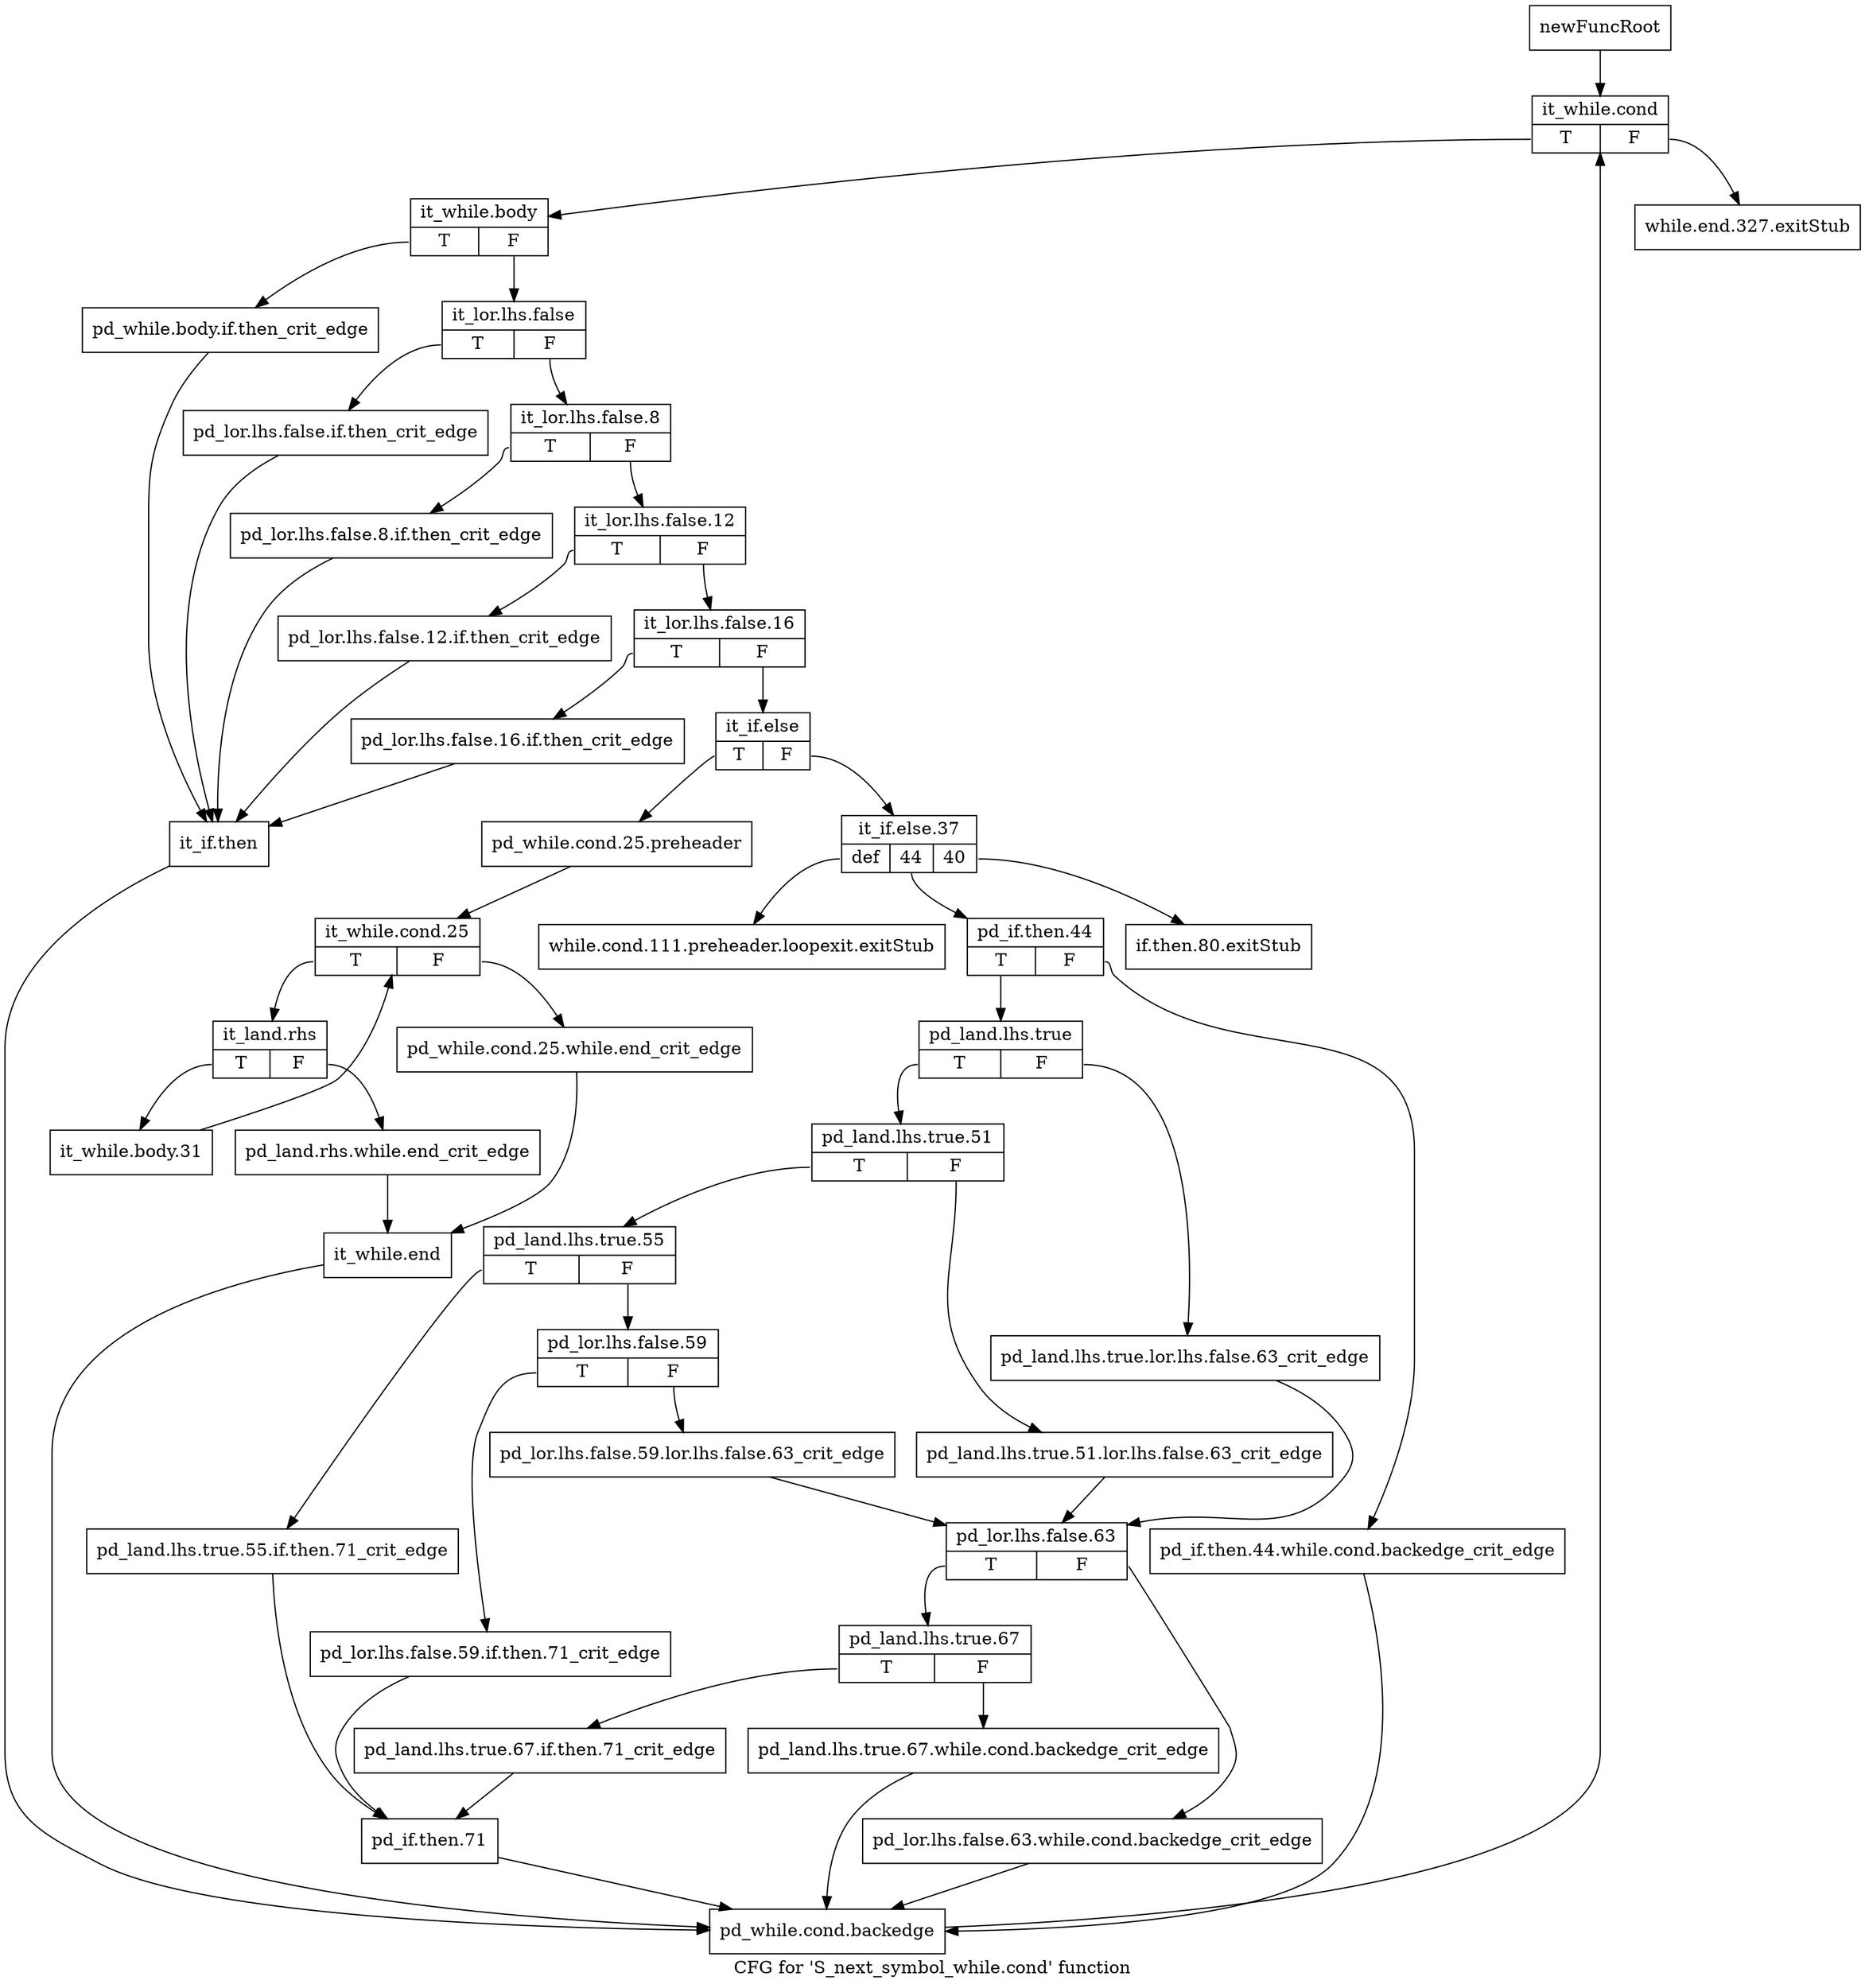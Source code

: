 digraph "CFG for 'S_next_symbol_while.cond' function" {
	label="CFG for 'S_next_symbol_while.cond' function";

	Node0x50941c0 [shape=record,label="{newFuncRoot}"];
	Node0x50941c0 -> Node0x5094300;
	Node0x5094210 [shape=record,label="{while.end.327.exitStub}"];
	Node0x5094260 [shape=record,label="{while.cond.111.preheader.loopexit.exitStub}"];
	Node0x50942b0 [shape=record,label="{if.then.80.exitStub}"];
	Node0x5094300 [shape=record,label="{it_while.cond|{<s0>T|<s1>F}}"];
	Node0x5094300:s0 -> Node0x5094350;
	Node0x5094300:s1 -> Node0x5094210;
	Node0x5094350 [shape=record,label="{it_while.body|{<s0>T|<s1>F}}"];
	Node0x5094350:s0 -> Node0x5094e40;
	Node0x5094350:s1 -> Node0x50943a0;
	Node0x50943a0 [shape=record,label="{it_lor.lhs.false|{<s0>T|<s1>F}}"];
	Node0x50943a0:s0 -> Node0x5094df0;
	Node0x50943a0:s1 -> Node0x50943f0;
	Node0x50943f0 [shape=record,label="{it_lor.lhs.false.8|{<s0>T|<s1>F}}"];
	Node0x50943f0:s0 -> Node0x5094da0;
	Node0x50943f0:s1 -> Node0x5094440;
	Node0x5094440 [shape=record,label="{it_lor.lhs.false.12|{<s0>T|<s1>F}}"];
	Node0x5094440:s0 -> Node0x5094d50;
	Node0x5094440:s1 -> Node0x5094490;
	Node0x5094490 [shape=record,label="{it_lor.lhs.false.16|{<s0>T|<s1>F}}"];
	Node0x5094490:s0 -> Node0x5094d00;
	Node0x5094490:s1 -> Node0x50944e0;
	Node0x50944e0 [shape=record,label="{it_if.else|{<s0>T|<s1>F}}"];
	Node0x50944e0:s0 -> Node0x5094ad0;
	Node0x50944e0:s1 -> Node0x5094530;
	Node0x5094530 [shape=record,label="{it_if.else.37|{<s0>def|<s1>44|<s2>40}}"];
	Node0x5094530:s0 -> Node0x5094260;
	Node0x5094530:s1 -> Node0x5094580;
	Node0x5094530:s2 -> Node0x50942b0;
	Node0x5094580 [shape=record,label="{pd_if.then.44|{<s0>T|<s1>F}}"];
	Node0x5094580:s0 -> Node0x5094620;
	Node0x5094580:s1 -> Node0x50945d0;
	Node0x50945d0 [shape=record,label="{pd_if.then.44.while.cond.backedge_crit_edge}"];
	Node0x50945d0 -> Node0x5094ee0;
	Node0x5094620 [shape=record,label="{pd_land.lhs.true|{<s0>T|<s1>F}}"];
	Node0x5094620:s0 -> Node0x50946c0;
	Node0x5094620:s1 -> Node0x5094670;
	Node0x5094670 [shape=record,label="{pd_land.lhs.true.lor.lhs.false.63_crit_edge}"];
	Node0x5094670 -> Node0x5094850;
	Node0x50946c0 [shape=record,label="{pd_land.lhs.true.51|{<s0>T|<s1>F}}"];
	Node0x50946c0:s0 -> Node0x5094760;
	Node0x50946c0:s1 -> Node0x5094710;
	Node0x5094710 [shape=record,label="{pd_land.lhs.true.51.lor.lhs.false.63_crit_edge}"];
	Node0x5094710 -> Node0x5094850;
	Node0x5094760 [shape=record,label="{pd_land.lhs.true.55|{<s0>T|<s1>F}}"];
	Node0x5094760:s0 -> Node0x5094a30;
	Node0x5094760:s1 -> Node0x50947b0;
	Node0x50947b0 [shape=record,label="{pd_lor.lhs.false.59|{<s0>T|<s1>F}}"];
	Node0x50947b0:s0 -> Node0x50949e0;
	Node0x50947b0:s1 -> Node0x5094800;
	Node0x5094800 [shape=record,label="{pd_lor.lhs.false.59.lor.lhs.false.63_crit_edge}"];
	Node0x5094800 -> Node0x5094850;
	Node0x5094850 [shape=record,label="{pd_lor.lhs.false.63|{<s0>T|<s1>F}}"];
	Node0x5094850:s0 -> Node0x50948f0;
	Node0x5094850:s1 -> Node0x50948a0;
	Node0x50948a0 [shape=record,label="{pd_lor.lhs.false.63.while.cond.backedge_crit_edge}"];
	Node0x50948a0 -> Node0x5094ee0;
	Node0x50948f0 [shape=record,label="{pd_land.lhs.true.67|{<s0>T|<s1>F}}"];
	Node0x50948f0:s0 -> Node0x5094990;
	Node0x50948f0:s1 -> Node0x5094940;
	Node0x5094940 [shape=record,label="{pd_land.lhs.true.67.while.cond.backedge_crit_edge}"];
	Node0x5094940 -> Node0x5094ee0;
	Node0x5094990 [shape=record,label="{pd_land.lhs.true.67.if.then.71_crit_edge}"];
	Node0x5094990 -> Node0x5094a80;
	Node0x50949e0 [shape=record,label="{pd_lor.lhs.false.59.if.then.71_crit_edge}"];
	Node0x50949e0 -> Node0x5094a80;
	Node0x5094a30 [shape=record,label="{pd_land.lhs.true.55.if.then.71_crit_edge}"];
	Node0x5094a30 -> Node0x5094a80;
	Node0x5094a80 [shape=record,label="{pd_if.then.71}"];
	Node0x5094a80 -> Node0x5094ee0;
	Node0x5094ad0 [shape=record,label="{pd_while.cond.25.preheader}"];
	Node0x5094ad0 -> Node0x5094b20;
	Node0x5094b20 [shape=record,label="{it_while.cond.25|{<s0>T|<s1>F}}"];
	Node0x5094b20:s0 -> Node0x5094bc0;
	Node0x5094b20:s1 -> Node0x5094b70;
	Node0x5094b70 [shape=record,label="{pd_while.cond.25.while.end_crit_edge}"];
	Node0x5094b70 -> Node0x5094c60;
	Node0x5094bc0 [shape=record,label="{it_land.rhs|{<s0>T|<s1>F}}"];
	Node0x5094bc0:s0 -> Node0x5094cb0;
	Node0x5094bc0:s1 -> Node0x5094c10;
	Node0x5094c10 [shape=record,label="{pd_land.rhs.while.end_crit_edge}"];
	Node0x5094c10 -> Node0x5094c60;
	Node0x5094c60 [shape=record,label="{it_while.end}"];
	Node0x5094c60 -> Node0x5094ee0;
	Node0x5094cb0 [shape=record,label="{it_while.body.31}"];
	Node0x5094cb0 -> Node0x5094b20;
	Node0x5094d00 [shape=record,label="{pd_lor.lhs.false.16.if.then_crit_edge}"];
	Node0x5094d00 -> Node0x5094e90;
	Node0x5094d50 [shape=record,label="{pd_lor.lhs.false.12.if.then_crit_edge}"];
	Node0x5094d50 -> Node0x5094e90;
	Node0x5094da0 [shape=record,label="{pd_lor.lhs.false.8.if.then_crit_edge}"];
	Node0x5094da0 -> Node0x5094e90;
	Node0x5094df0 [shape=record,label="{pd_lor.lhs.false.if.then_crit_edge}"];
	Node0x5094df0 -> Node0x5094e90;
	Node0x5094e40 [shape=record,label="{pd_while.body.if.then_crit_edge}"];
	Node0x5094e40 -> Node0x5094e90;
	Node0x5094e90 [shape=record,label="{it_if.then}"];
	Node0x5094e90 -> Node0x5094ee0;
	Node0x5094ee0 [shape=record,label="{pd_while.cond.backedge}"];
	Node0x5094ee0 -> Node0x5094300;
}
